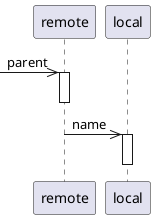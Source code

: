 @startuml
skinparam maxmessagesize 500
skinparam responseMessageBelowArrow true
[->> remote: parent
activate remote
deactivate remote

remote ->> local: name
activate local
deactivate local
@enduml
